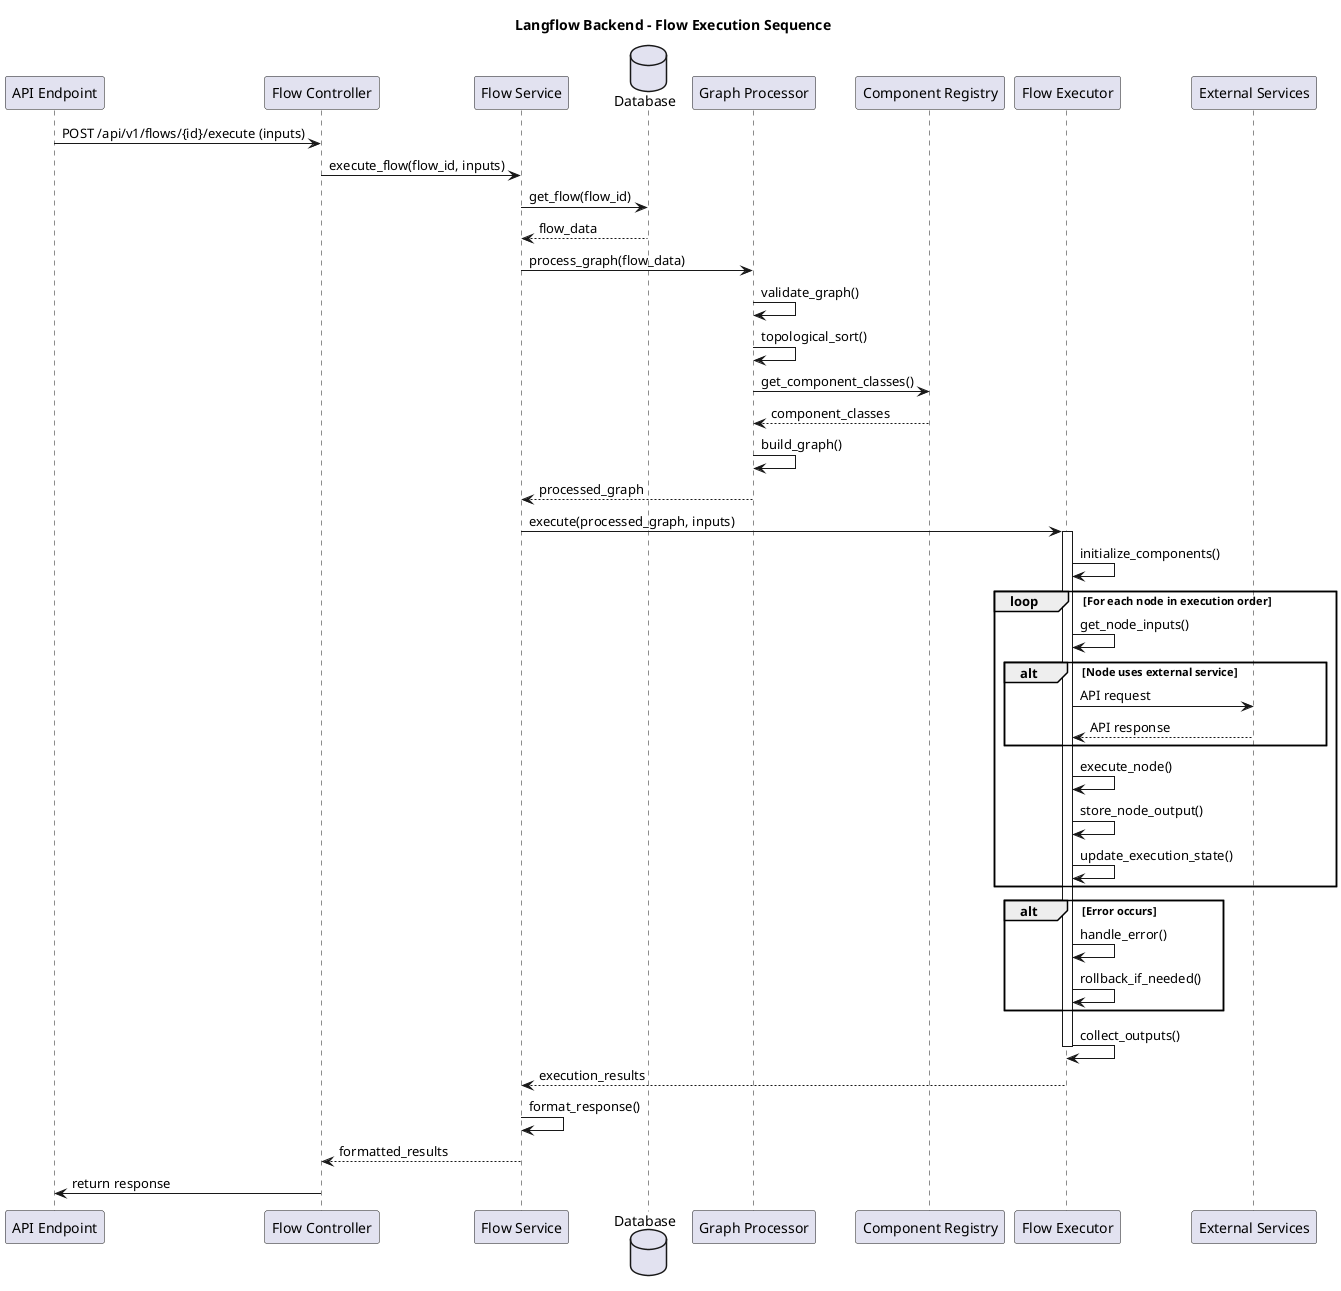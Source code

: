 @startuml Backend_Flow_Execution
title Langflow Backend - Flow Execution Sequence

participant "API Endpoint" as API
participant "Flow Controller" as FlowController
participant "Flow Service" as FlowService
database "Database" as DB
participant "Graph Processor" as GraphProcessor
participant "Component Registry" as ComponentRegistry
participant "Flow Executor" as FlowExecutor
participant "External Services" as ExternalAPI

API -> FlowController: POST /api/v1/flows/{id}/execute (inputs)
FlowController -> FlowService: execute_flow(flow_id, inputs)
FlowService -> DB: get_flow(flow_id)
DB --> FlowService: flow_data

FlowService -> GraphProcessor: process_graph(flow_data)
GraphProcessor -> GraphProcessor: validate_graph()
GraphProcessor -> GraphProcessor: topological_sort()
GraphProcessor -> ComponentRegistry: get_component_classes()
ComponentRegistry --> GraphProcessor: component_classes
GraphProcessor -> GraphProcessor: build_graph()
GraphProcessor --> FlowService: processed_graph

FlowService -> FlowExecutor: execute(processed_graph, inputs)
activate FlowExecutor

FlowExecutor -> FlowExecutor: initialize_components()
loop For each node in execution order
    FlowExecutor -> FlowExecutor: get_node_inputs()
    
    alt Node uses external service
        FlowExecutor -> ExternalAPI: API request
        ExternalAPI --> FlowExecutor: API response
    end
    
    FlowExecutor -> FlowExecutor: execute_node()
    FlowExecutor -> FlowExecutor: store_node_output()
    FlowExecutor -> FlowExecutor: update_execution_state()
end

alt Error occurs
    FlowExecutor -> FlowExecutor: handle_error()
    FlowExecutor -> FlowExecutor: rollback_if_needed()
end

FlowExecutor -> FlowExecutor: collect_outputs()
deactivate FlowExecutor

FlowExecutor --> FlowService: execution_results
FlowService -> FlowService: format_response()
FlowService --> FlowController: formatted_results
FlowController -> API: return response

@enduml